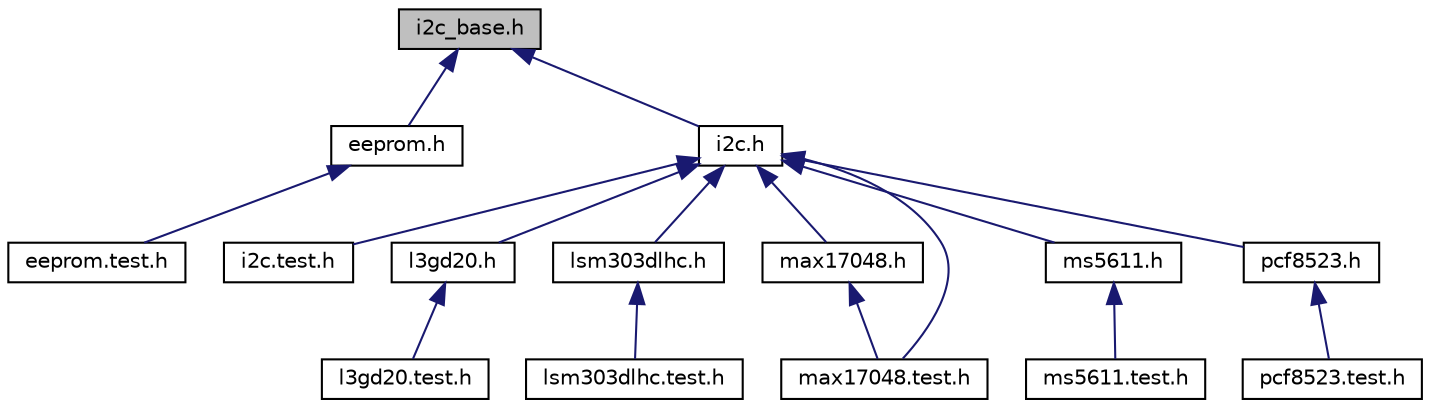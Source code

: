digraph "i2c_base.h"
{
  edge [fontname="Helvetica",fontsize="10",labelfontname="Helvetica",labelfontsize="10"];
  node [fontname="Helvetica",fontsize="10",shape=record];
  Node1 [label="i2c_base.h",height=0.2,width=0.4,color="black", fillcolor="grey75", style="filled" fontcolor="black"];
  Node1 -> Node2 [dir="back",color="midnightblue",fontsize="10",style="solid",fontname="Helvetica"];
  Node2 [label="eeprom.h",height=0.2,width=0.4,color="black", fillcolor="white", style="filled",URL="$eeprom_8h.html"];
  Node2 -> Node3 [dir="back",color="midnightblue",fontsize="10",style="solid",fontname="Helvetica"];
  Node3 [label="eeprom.test.h",height=0.2,width=0.4,color="black", fillcolor="white", style="filled",URL="$eeprom_8test_8h.html"];
  Node1 -> Node4 [dir="back",color="midnightblue",fontsize="10",style="solid",fontname="Helvetica"];
  Node4 [label="i2c.h",height=0.2,width=0.4,color="black", fillcolor="white", style="filled",URL="$i2c_8h.html"];
  Node4 -> Node5 [dir="back",color="midnightblue",fontsize="10",style="solid",fontname="Helvetica"];
  Node5 [label="i2c.test.h",height=0.2,width=0.4,color="black", fillcolor="white", style="filled",URL="$i2c_8test_8h.html"];
  Node4 -> Node6 [dir="back",color="midnightblue",fontsize="10",style="solid",fontname="Helvetica"];
  Node6 [label="l3gd20.h",height=0.2,width=0.4,color="black", fillcolor="white", style="filled",URL="$l3gd20_8h.html"];
  Node6 -> Node7 [dir="back",color="midnightblue",fontsize="10",style="solid",fontname="Helvetica"];
  Node7 [label="l3gd20.test.h",height=0.2,width=0.4,color="black", fillcolor="white", style="filled",URL="$l3gd20_8test_8h.html"];
  Node4 -> Node8 [dir="back",color="midnightblue",fontsize="10",style="solid",fontname="Helvetica"];
  Node8 [label="lsm303dlhc.h",height=0.2,width=0.4,color="black", fillcolor="white", style="filled",URL="$lsm303dlhc_8h.html"];
  Node8 -> Node9 [dir="back",color="midnightblue",fontsize="10",style="solid",fontname="Helvetica"];
  Node9 [label="lsm303dlhc.test.h",height=0.2,width=0.4,color="black", fillcolor="white", style="filled",URL="$lsm303dlhc_8test_8h.html"];
  Node4 -> Node10 [dir="back",color="midnightblue",fontsize="10",style="solid",fontname="Helvetica"];
  Node10 [label="max17048.h",height=0.2,width=0.4,color="black", fillcolor="white", style="filled",URL="$max17048_8h.html"];
  Node10 -> Node11 [dir="back",color="midnightblue",fontsize="10",style="solid",fontname="Helvetica"];
  Node11 [label="max17048.test.h",height=0.2,width=0.4,color="black", fillcolor="white", style="filled",URL="$max17048_8test_8h.html"];
  Node4 -> Node11 [dir="back",color="midnightblue",fontsize="10",style="solid",fontname="Helvetica"];
  Node4 -> Node12 [dir="back",color="midnightblue",fontsize="10",style="solid",fontname="Helvetica"];
  Node12 [label="ms5611.h",height=0.2,width=0.4,color="black", fillcolor="white", style="filled",URL="$ms5611_8h.html"];
  Node12 -> Node13 [dir="back",color="midnightblue",fontsize="10",style="solid",fontname="Helvetica"];
  Node13 [label="ms5611.test.h",height=0.2,width=0.4,color="black", fillcolor="white", style="filled",URL="$ms5611_8test_8h.html"];
  Node4 -> Node14 [dir="back",color="midnightblue",fontsize="10",style="solid",fontname="Helvetica"];
  Node14 [label="pcf8523.h",height=0.2,width=0.4,color="black", fillcolor="white", style="filled",URL="$pcf8523_8h.html"];
  Node14 -> Node15 [dir="back",color="midnightblue",fontsize="10",style="solid",fontname="Helvetica"];
  Node15 [label="pcf8523.test.h",height=0.2,width=0.4,color="black", fillcolor="white", style="filled",URL="$pcf8523_8test_8h.html"];
}
